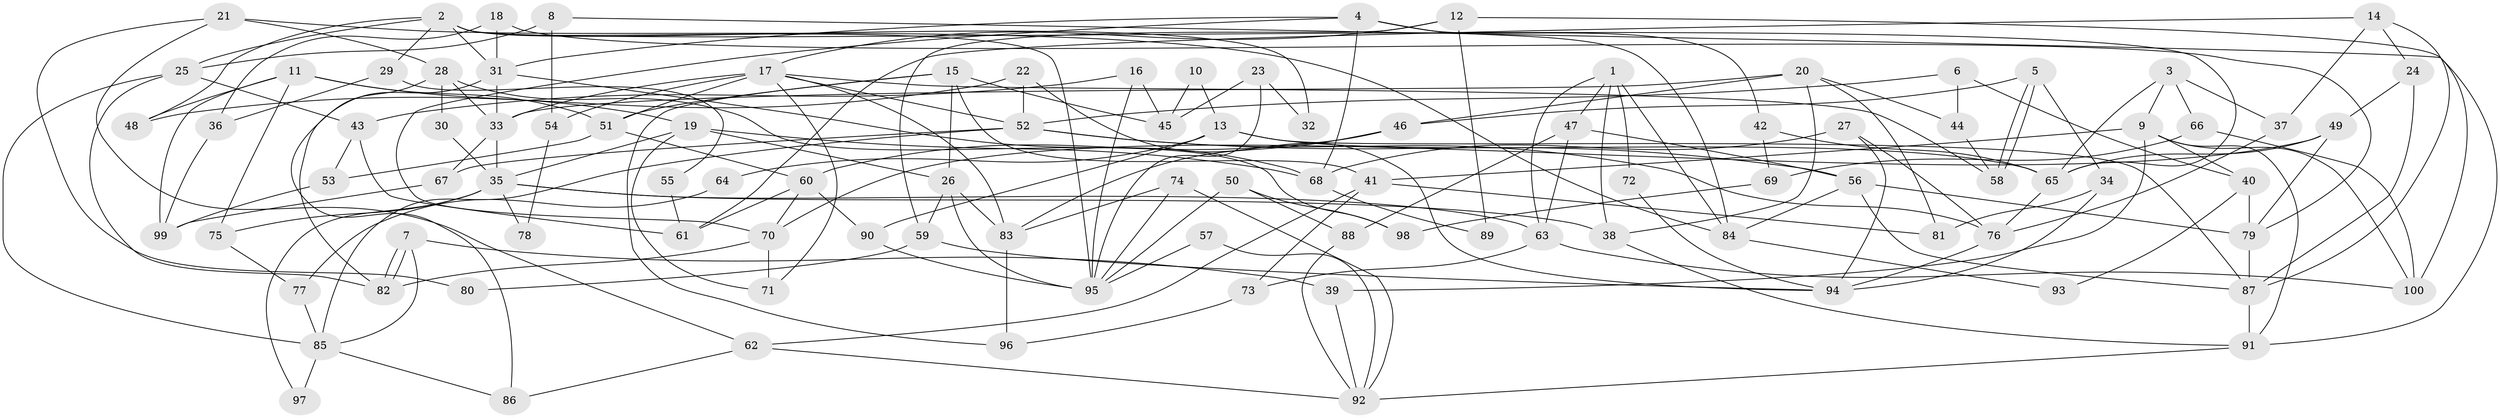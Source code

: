 // coarse degree distribution, {7: 0.09836065573770492, 8: 0.13114754098360656, 3: 0.14754098360655737, 2: 0.06557377049180328, 4: 0.2459016393442623, 5: 0.16393442622950818, 6: 0.13114754098360656, 9: 0.01639344262295082}
// Generated by graph-tools (version 1.1) at 2025/37/03/04/25 23:37:14]
// undirected, 100 vertices, 200 edges
graph export_dot {
  node [color=gray90,style=filled];
  1;
  2;
  3;
  4;
  5;
  6;
  7;
  8;
  9;
  10;
  11;
  12;
  13;
  14;
  15;
  16;
  17;
  18;
  19;
  20;
  21;
  22;
  23;
  24;
  25;
  26;
  27;
  28;
  29;
  30;
  31;
  32;
  33;
  34;
  35;
  36;
  37;
  38;
  39;
  40;
  41;
  42;
  43;
  44;
  45;
  46;
  47;
  48;
  49;
  50;
  51;
  52;
  53;
  54;
  55;
  56;
  57;
  58;
  59;
  60;
  61;
  62;
  63;
  64;
  65;
  66;
  67;
  68;
  69;
  70;
  71;
  72;
  73;
  74;
  75;
  76;
  77;
  78;
  79;
  80;
  81;
  82;
  83;
  84;
  85;
  86;
  87;
  88;
  89;
  90;
  91;
  92;
  93;
  94;
  95;
  96;
  97;
  98;
  99;
  100;
  1 -- 84;
  1 -- 63;
  1 -- 38;
  1 -- 47;
  1 -- 72;
  2 -- 48;
  2 -- 25;
  2 -- 29;
  2 -- 31;
  2 -- 32;
  2 -- 65;
  2 -- 95;
  3 -- 9;
  3 -- 66;
  3 -- 37;
  3 -- 65;
  4 -- 31;
  4 -- 70;
  4 -- 42;
  4 -- 68;
  4 -- 84;
  5 -- 46;
  5 -- 58;
  5 -- 58;
  5 -- 34;
  6 -- 40;
  6 -- 52;
  6 -- 44;
  7 -- 82;
  7 -- 82;
  7 -- 39;
  7 -- 85;
  8 -- 91;
  8 -- 25;
  8 -- 54;
  9 -- 91;
  9 -- 100;
  9 -- 39;
  9 -- 40;
  9 -- 41;
  10 -- 13;
  10 -- 45;
  11 -- 51;
  11 -- 19;
  11 -- 48;
  11 -- 75;
  11 -- 99;
  12 -- 59;
  12 -- 17;
  12 -- 89;
  12 -- 100;
  13 -- 90;
  13 -- 65;
  13 -- 64;
  13 -- 87;
  14 -- 24;
  14 -- 61;
  14 -- 37;
  14 -- 87;
  15 -- 96;
  15 -- 41;
  15 -- 26;
  15 -- 45;
  15 -- 51;
  16 -- 43;
  16 -- 95;
  16 -- 45;
  17 -- 52;
  17 -- 83;
  17 -- 33;
  17 -- 51;
  17 -- 54;
  17 -- 58;
  17 -- 71;
  18 -- 31;
  18 -- 79;
  18 -- 36;
  19 -- 35;
  19 -- 68;
  19 -- 26;
  19 -- 71;
  20 -- 81;
  20 -- 44;
  20 -- 33;
  20 -- 38;
  20 -- 46;
  21 -- 28;
  21 -- 84;
  21 -- 62;
  21 -- 80;
  22 -- 94;
  22 -- 52;
  22 -- 48;
  23 -- 95;
  23 -- 45;
  23 -- 32;
  24 -- 49;
  24 -- 87;
  25 -- 82;
  25 -- 85;
  25 -- 43;
  26 -- 59;
  26 -- 83;
  26 -- 95;
  27 -- 76;
  27 -- 68;
  27 -- 94;
  28 -- 86;
  28 -- 33;
  28 -- 30;
  28 -- 98;
  29 -- 36;
  29 -- 55;
  30 -- 35;
  31 -- 33;
  31 -- 68;
  31 -- 82;
  33 -- 35;
  33 -- 67;
  34 -- 94;
  34 -- 81;
  35 -- 38;
  35 -- 63;
  35 -- 75;
  35 -- 78;
  35 -- 97;
  36 -- 99;
  37 -- 76;
  38 -- 91;
  39 -- 92;
  40 -- 79;
  40 -- 93;
  41 -- 62;
  41 -- 73;
  41 -- 81;
  42 -- 65;
  42 -- 69;
  43 -- 53;
  43 -- 61;
  44 -- 58;
  46 -- 60;
  46 -- 83;
  47 -- 56;
  47 -- 63;
  47 -- 88;
  49 -- 70;
  49 -- 65;
  49 -- 79;
  50 -- 95;
  50 -- 88;
  50 -- 98;
  51 -- 53;
  51 -- 60;
  52 -- 76;
  52 -- 56;
  52 -- 67;
  52 -- 85;
  53 -- 99;
  54 -- 78;
  55 -- 61;
  56 -- 87;
  56 -- 79;
  56 -- 84;
  57 -- 95;
  57 -- 92;
  59 -- 94;
  59 -- 80;
  60 -- 70;
  60 -- 61;
  60 -- 90;
  62 -- 92;
  62 -- 86;
  63 -- 73;
  63 -- 100;
  64 -- 77;
  65 -- 76;
  66 -- 100;
  66 -- 69;
  67 -- 99;
  68 -- 89;
  69 -- 98;
  70 -- 71;
  70 -- 82;
  72 -- 94;
  73 -- 96;
  74 -- 95;
  74 -- 83;
  74 -- 92;
  75 -- 77;
  76 -- 94;
  77 -- 85;
  79 -- 87;
  83 -- 96;
  84 -- 93;
  85 -- 86;
  85 -- 97;
  87 -- 91;
  88 -- 92;
  90 -- 95;
  91 -- 92;
}
